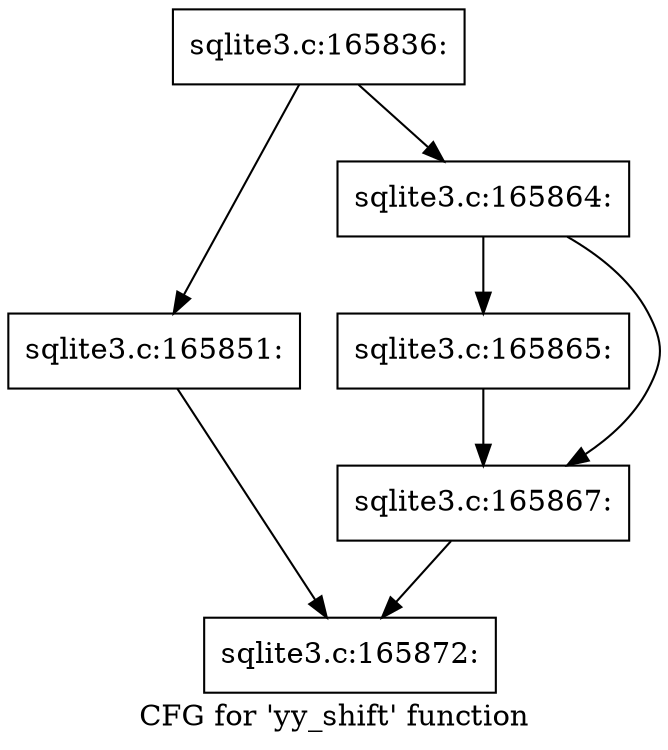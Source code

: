 digraph "CFG for 'yy_shift' function" {
	label="CFG for 'yy_shift' function";

	Node0x55c0fa419c90 [shape=record,label="{sqlite3.c:165836:}"];
	Node0x55c0fa419c90 -> Node0x55c0fa41e890;
	Node0x55c0fa419c90 -> Node0x55c0fa41e8e0;
	Node0x55c0fa41e890 [shape=record,label="{sqlite3.c:165851:}"];
	Node0x55c0fa41e890 -> Node0x55c0f67d1c90;
	Node0x55c0fa41e8e0 [shape=record,label="{sqlite3.c:165864:}"];
	Node0x55c0fa41e8e0 -> Node0x55c0fa41f5b0;
	Node0x55c0fa41e8e0 -> Node0x55c0fa41f600;
	Node0x55c0fa41f5b0 [shape=record,label="{sqlite3.c:165865:}"];
	Node0x55c0fa41f5b0 -> Node0x55c0fa41f600;
	Node0x55c0fa41f600 [shape=record,label="{sqlite3.c:165867:}"];
	Node0x55c0fa41f600 -> Node0x55c0f67d1c90;
	Node0x55c0f67d1c90 [shape=record,label="{sqlite3.c:165872:}"];
}
